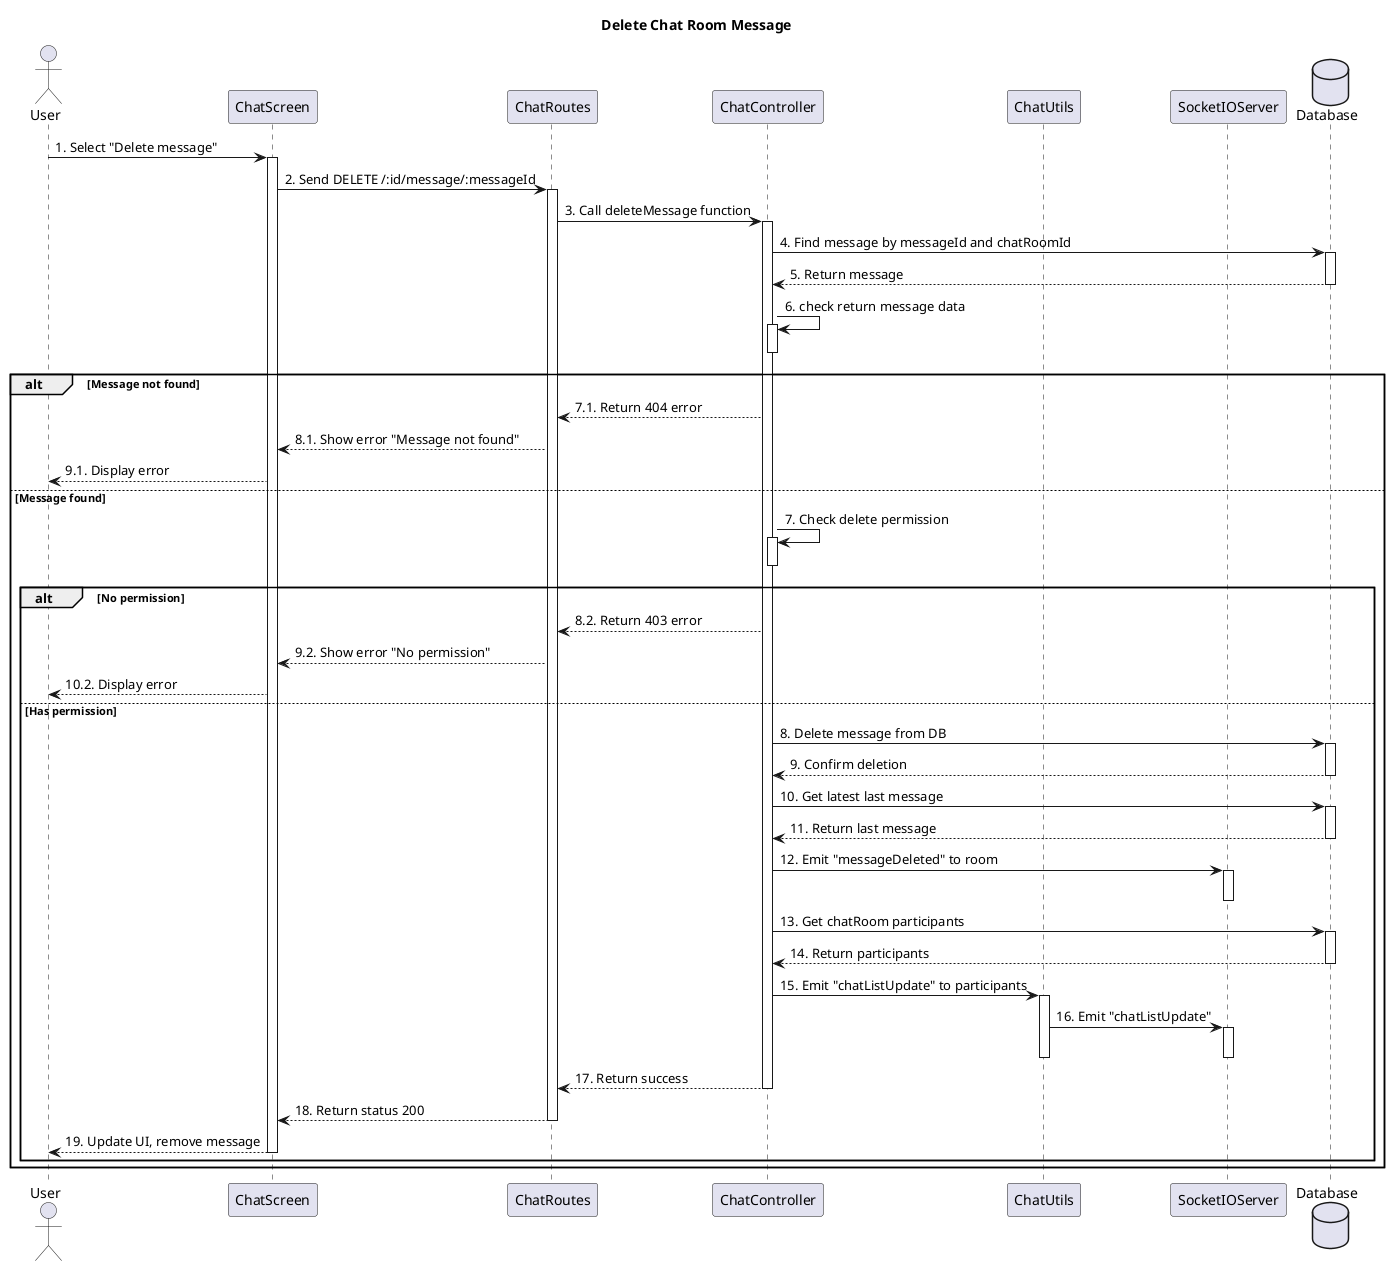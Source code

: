 @startuml
title Delete Chat Room Message

actor User
participant ChatScreen
participant ChatRoutes
participant ChatController
participant ChatUtils
participant SocketIOServer
database Database

User -> ChatScreen : 1. Select "Delete message"
activate ChatScreen
ChatScreen -> ChatRoutes : 2. Send DELETE /:id/message/:messageId
activate ChatRoutes
ChatRoutes -> ChatController : 3. Call deleteMessage function
activate ChatController

ChatController -> Database : 4. Find message by messageId and chatRoomId
activate Database
Database --> ChatController : 5. Return message
deactivate Database

ChatController -> ChatController : 6. check return message data
activate ChatController
deactivate ChatController

alt Message not found
    ChatController --> ChatRoutes : 7.1. Return 404 error
    ChatRoutes --> ChatScreen : 8.1. Show error "Message not found"
    ChatScreen --> User : 9.1. Display error
else Message found
    ChatController -> ChatController : 7. Check delete permission
    activate ChatController
    deactivate ChatController
    alt No permission
        ChatController --> ChatRoutes : 8.2. Return 403 error
        ChatRoutes --> ChatScreen : 9.2. Show error "No permission"
        ChatScreen --> User : 10.2. Display error
    else Has permission
        ChatController -> Database : 8. Delete message from DB
        activate Database
        Database --> ChatController : 9. Confirm deletion
        deactivate Database

        ChatController -> Database : 10. Get latest last message
        activate Database
        Database --> ChatController : 11. Return last message
        deactivate Database

        ChatController -> SocketIOServer : 12. Emit "messageDeleted" to room
        activate SocketIOServer
        deactivate SocketIOServer

        ChatController -> Database : 13. Get chatRoom participants
        activate Database
        Database --> ChatController : 14. Return participants
        deactivate Database

        ChatController -> ChatUtils : 15. Emit "chatListUpdate" to participants
        activate ChatUtils
        ChatUtils -> SocketIOServer : 16. Emit "chatListUpdate"
        activate SocketIOServer
        deactivate SocketIOServer
        deactivate ChatUtils

        ChatController --> ChatRoutes : 17. Return success
        deactivate ChatController
        ChatRoutes --> ChatScreen : 18. Return status 200
        deactivate ChatRoutes
        ChatScreen --> User : 19. Update UI, remove message
        deactivate ChatScreen
    end
end

@enduml
